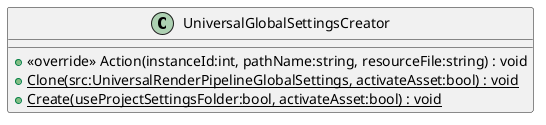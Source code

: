 @startuml
class UniversalGlobalSettingsCreator {
    + <<override>> Action(instanceId:int, pathName:string, resourceFile:string) : void
    + {static} Clone(src:UniversalRenderPipelineGlobalSettings, activateAsset:bool) : void
    + {static} Create(useProjectSettingsFolder:bool, activateAsset:bool) : void
}
@enduml
